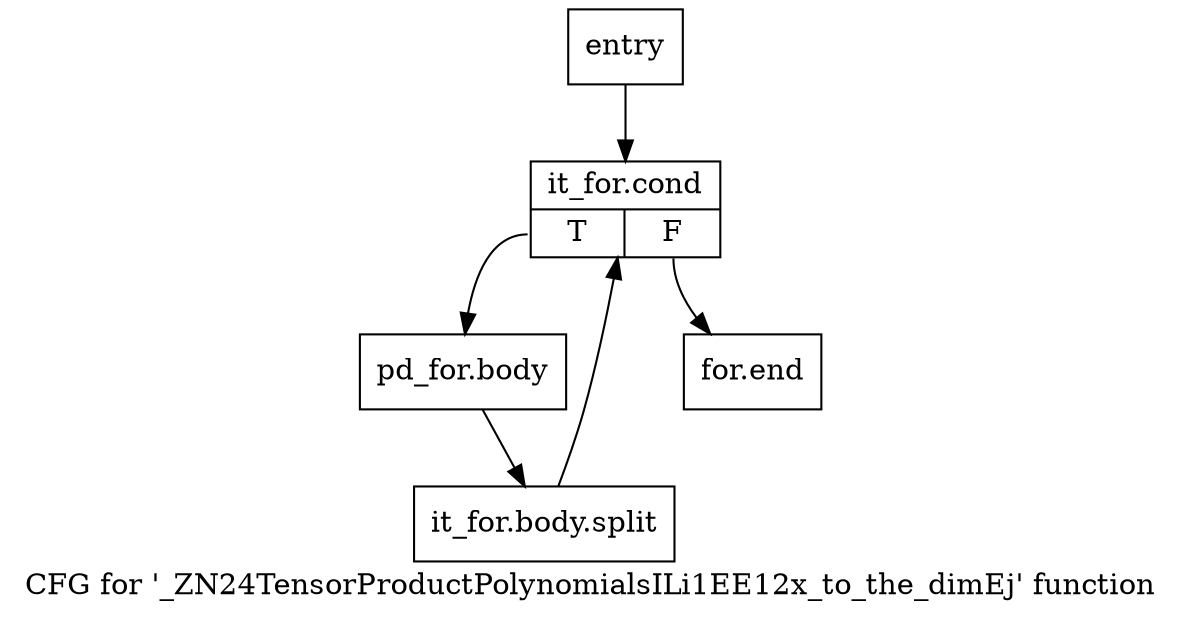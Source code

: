 digraph "CFG for '_ZN24TensorProductPolynomialsILi1EE12x_to_the_dimEj' function" {
	label="CFG for '_ZN24TensorProductPolynomialsILi1EE12x_to_the_dimEj' function";

	Node0x76d4400 [shape=record,label="{entry}"];
	Node0x76d4400 -> Node0x76d4450;
	Node0x76d4450 [shape=record,label="{it_for.cond|{<s0>T|<s1>F}}"];
	Node0x76d4450:s0 -> Node0x76d47c0;
	Node0x76d4450:s1 -> Node0x76d4810;
	Node0x76d47c0 [shape=record,label="{pd_for.body}"];
	Node0x76d47c0 -> Node0xb36f870;
	Node0xb36f870 [shape=record,label="{it_for.body.split}"];
	Node0xb36f870 -> Node0x76d4450;
	Node0x76d4810 [shape=record,label="{for.end}"];
}
